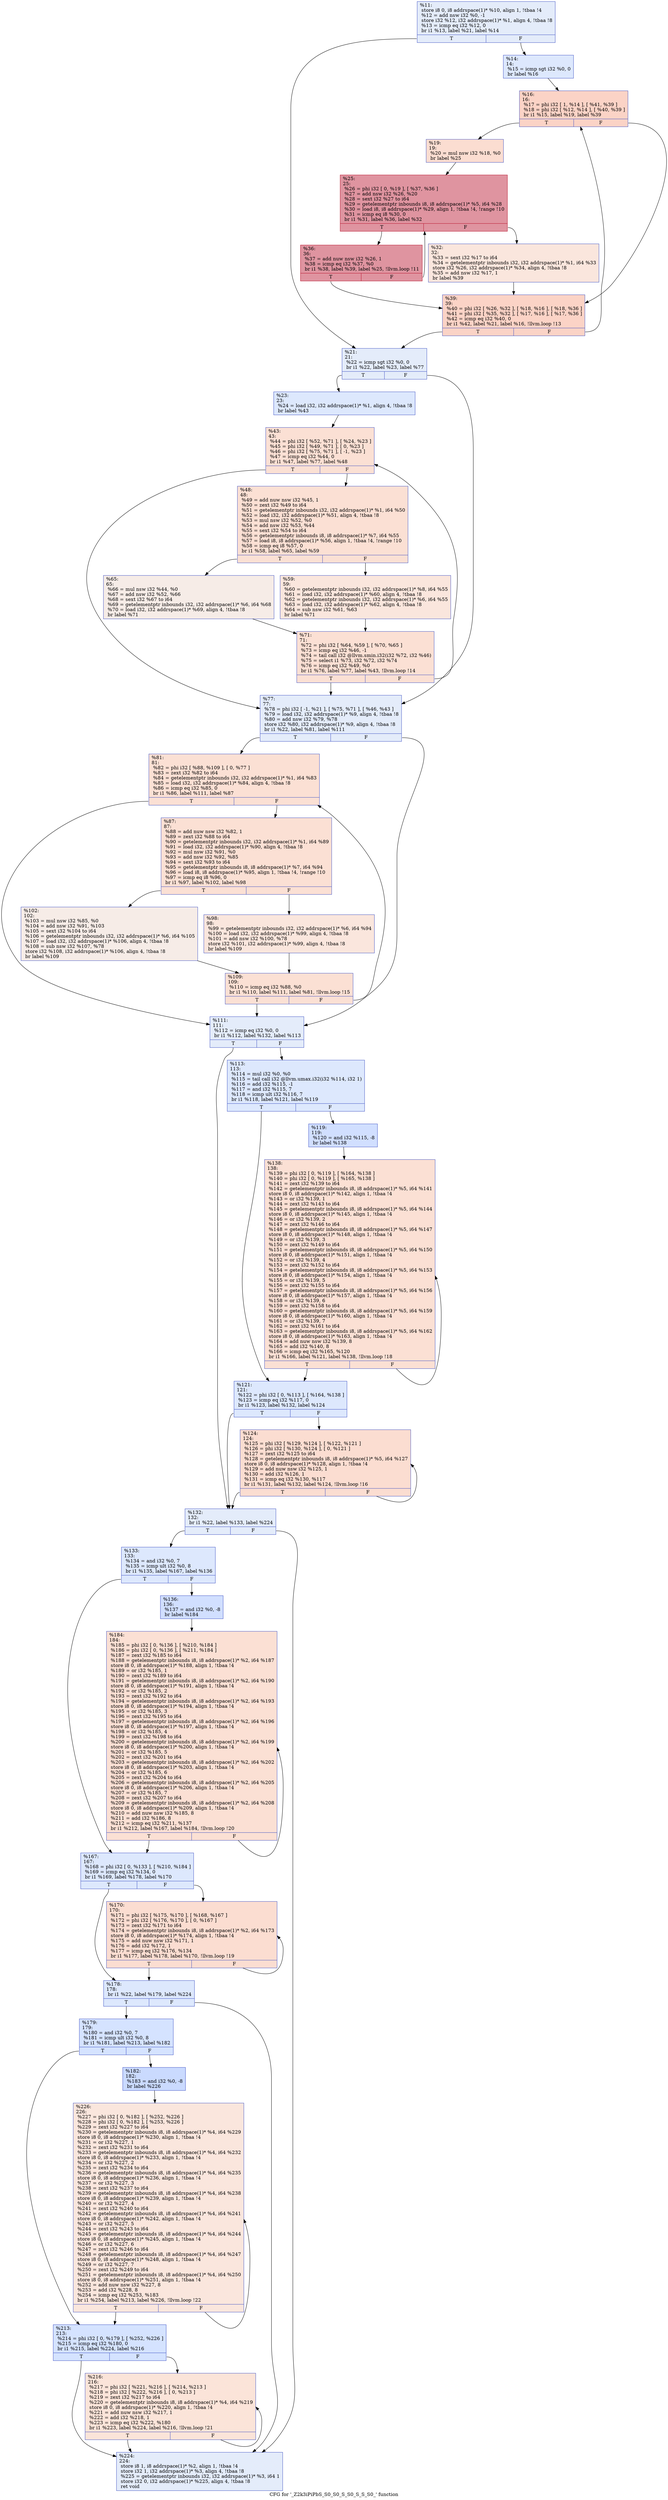 digraph "CFG for '_Z2k3iPiPbS_S0_S0_S_S0_S_S_S0_' function" {
	label="CFG for '_Z2k3iPiPbS_S0_S0_S_S0_S_S_S0_' function";

	Node0x5aa39c0 [shape=record,color="#3d50c3ff", style=filled, fillcolor="#c1d4f470",label="{%11:\l  store i8 0, i8 addrspace(1)* %10, align 1, !tbaa !4\l  %12 = add nsw i32 %0, -1\l  store i32 %12, i32 addrspace(1)* %1, align 4, !tbaa !8\l  %13 = icmp eq i32 %12, 0\l  br i1 %13, label %21, label %14\l|{<s0>T|<s1>F}}"];
	Node0x5aa39c0:s0 -> Node0x5aa5b50;
	Node0x5aa39c0:s1 -> Node0x5aa5be0;
	Node0x5aa5be0 [shape=record,color="#3d50c3ff", style=filled, fillcolor="#b2ccfb70",label="{%14:\l14:                                               \l  %15 = icmp sgt i32 %0, 0\l  br label %16\l}"];
	Node0x5aa5be0 -> Node0x5aa5db0;
	Node0x5aa5db0 [shape=record,color="#3d50c3ff", style=filled, fillcolor="#f59c7d70",label="{%16:\l16:                                               \l  %17 = phi i32 [ 1, %14 ], [ %41, %39 ]\l  %18 = phi i32 [ %12, %14 ], [ %40, %39 ]\l  br i1 %15, label %19, label %39\l|{<s0>T|<s1>F}}"];
	Node0x5aa5db0:s0 -> Node0x5aa61b0;
	Node0x5aa5db0:s1 -> Node0x5aa5f80;
	Node0x5aa61b0 [shape=record,color="#3d50c3ff", style=filled, fillcolor="#f7b39670",label="{%19:\l19:                                               \l  %20 = mul nsw i32 %18, %0\l  br label %25\l}"];
	Node0x5aa61b0 -> Node0x5aa6380;
	Node0x5aa5b50 [shape=record,color="#3d50c3ff", style=filled, fillcolor="#c1d4f470",label="{%21:\l21:                                               \l  %22 = icmp sgt i32 %0, 0\l  br i1 %22, label %23, label %77\l|{<s0>T|<s1>F}}"];
	Node0x5aa5b50:s0 -> Node0x5aa64d0;
	Node0x5aa5b50:s1 -> Node0x5aa6520;
	Node0x5aa64d0 [shape=record,color="#3d50c3ff", style=filled, fillcolor="#b2ccfb70",label="{%23:\l23:                                               \l  %24 = load i32, i32 addrspace(1)* %1, align 4, !tbaa !8\l  br label %43\l}"];
	Node0x5aa64d0 -> Node0x5aa6ce0;
	Node0x5aa6380 [shape=record,color="#b70d28ff", style=filled, fillcolor="#b70d2870",label="{%25:\l25:                                               \l  %26 = phi i32 [ 0, %19 ], [ %37, %36 ]\l  %27 = add nsw i32 %26, %20\l  %28 = sext i32 %27 to i64\l  %29 = getelementptr inbounds i8, i8 addrspace(1)* %5, i64 %28\l  %30 = load i8, i8 addrspace(1)* %29, align 1, !tbaa !4, !range !10\l  %31 = icmp eq i8 %30, 0\l  br i1 %31, label %36, label %32\l|{<s0>T|<s1>F}}"];
	Node0x5aa6380:s0 -> Node0x5aa6dd0;
	Node0x5aa6380:s1 -> Node0x5aa7970;
	Node0x5aa7970 [shape=record,color="#3d50c3ff", style=filled, fillcolor="#f3c7b170",label="{%32:\l32:                                               \l  %33 = sext i32 %17 to i64\l  %34 = getelementptr inbounds i32, i32 addrspace(1)* %1, i64 %33\l  store i32 %26, i32 addrspace(1)* %34, align 4, !tbaa !8\l  %35 = add nsw i32 %17, 1\l  br label %39\l}"];
	Node0x5aa7970 -> Node0x5aa5f80;
	Node0x5aa6dd0 [shape=record,color="#b70d28ff", style=filled, fillcolor="#b70d2870",label="{%36:\l36:                                               \l  %37 = add nuw nsw i32 %26, 1\l  %38 = icmp eq i32 %37, %0\l  br i1 %38, label %39, label %25, !llvm.loop !11\l|{<s0>T|<s1>F}}"];
	Node0x5aa6dd0:s0 -> Node0x5aa5f80;
	Node0x5aa6dd0:s1 -> Node0x5aa6380;
	Node0x5aa5f80 [shape=record,color="#3d50c3ff", style=filled, fillcolor="#f59c7d70",label="{%39:\l39:                                               \l  %40 = phi i32 [ %26, %32 ], [ %18, %16 ], [ %18, %36 ]\l  %41 = phi i32 [ %35, %32 ], [ %17, %16 ], [ %17, %36 ]\l  %42 = icmp eq i32 %40, 0\l  br i1 %42, label %21, label %16, !llvm.loop !13\l|{<s0>T|<s1>F}}"];
	Node0x5aa5f80:s0 -> Node0x5aa5b50;
	Node0x5aa5f80:s1 -> Node0x5aa5db0;
	Node0x5aa6ce0 [shape=record,color="#3d50c3ff", style=filled, fillcolor="#f7b99e70",label="{%43:\l43:                                               \l  %44 = phi i32 [ %52, %71 ], [ %24, %23 ]\l  %45 = phi i32 [ %49, %71 ], [ 0, %23 ]\l  %46 = phi i32 [ %75, %71 ], [ -1, %23 ]\l  %47 = icmp eq i32 %44, 0\l  br i1 %47, label %77, label %48\l|{<s0>T|<s1>F}}"];
	Node0x5aa6ce0:s0 -> Node0x5aa6520;
	Node0x5aa6ce0:s1 -> Node0x5aa87b0;
	Node0x5aa87b0 [shape=record,color="#3d50c3ff", style=filled, fillcolor="#f7b99e70",label="{%48:\l48:                                               \l  %49 = add nuw nsw i32 %45, 1\l  %50 = zext i32 %49 to i64\l  %51 = getelementptr inbounds i32, i32 addrspace(1)* %1, i64 %50\l  %52 = load i32, i32 addrspace(1)* %51, align 4, !tbaa !8\l  %53 = mul nsw i32 %52, %0\l  %54 = add nsw i32 %53, %44\l  %55 = sext i32 %54 to i64\l  %56 = getelementptr inbounds i8, i8 addrspace(1)* %7, i64 %55\l  %57 = load i8, i8 addrspace(1)* %56, align 1, !tbaa !4, !range !10\l  %58 = icmp eq i8 %57, 0\l  br i1 %58, label %65, label %59\l|{<s0>T|<s1>F}}"];
	Node0x5aa87b0:s0 -> Node0x5aa36f0;
	Node0x5aa87b0:s1 -> Node0x5aa9440;
	Node0x5aa9440 [shape=record,color="#3d50c3ff", style=filled, fillcolor="#f3c7b170",label="{%59:\l59:                                               \l  %60 = getelementptr inbounds i32, i32 addrspace(1)* %8, i64 %55\l  %61 = load i32, i32 addrspace(1)* %60, align 4, !tbaa !8\l  %62 = getelementptr inbounds i32, i32 addrspace(1)* %6, i64 %55\l  %63 = load i32, i32 addrspace(1)* %62, align 4, !tbaa !8\l  %64 = sub nsw i32 %61, %63\l  br label %71\l}"];
	Node0x5aa9440 -> Node0x5aa8400;
	Node0x5aa36f0 [shape=record,color="#3d50c3ff", style=filled, fillcolor="#ead5c970",label="{%65:\l65:                                               \l  %66 = mul nsw i32 %44, %0\l  %67 = add nsw i32 %52, %66\l  %68 = sext i32 %67 to i64\l  %69 = getelementptr inbounds i32, i32 addrspace(1)* %6, i64 %68\l  %70 = load i32, i32 addrspace(1)* %69, align 4, !tbaa !8\l  br label %71\l}"];
	Node0x5aa36f0 -> Node0x5aa8400;
	Node0x5aa8400 [shape=record,color="#3d50c3ff", style=filled, fillcolor="#f7b99e70",label="{%71:\l71:                                               \l  %72 = phi i32 [ %64, %59 ], [ %70, %65 ]\l  %73 = icmp eq i32 %46, -1\l  %74 = tail call i32 @llvm.smin.i32(i32 %72, i32 %46)\l  %75 = select i1 %73, i32 %72, i32 %74\l  %76 = icmp eq i32 %49, %0\l  br i1 %76, label %77, label %43, !llvm.loop !14\l|{<s0>T|<s1>F}}"];
	Node0x5aa8400:s0 -> Node0x5aa6520;
	Node0x5aa8400:s1 -> Node0x5aa6ce0;
	Node0x5aa6520 [shape=record,color="#3d50c3ff", style=filled, fillcolor="#c1d4f470",label="{%77:\l77:                                               \l  %78 = phi i32 [ -1, %21 ], [ %75, %71 ], [ %46, %43 ]\l  %79 = load i32, i32 addrspace(1)* %9, align 4, !tbaa !8\l  %80 = add nsw i32 %79, %78\l  store i32 %80, i32 addrspace(1)* %9, align 4, !tbaa !8\l  br i1 %22, label %81, label %111\l|{<s0>T|<s1>F}}"];
	Node0x5aa6520:s0 -> Node0x5aaa5a0;
	Node0x5aa6520:s1 -> Node0x5aaa5f0;
	Node0x5aaa5a0 [shape=record,color="#3d50c3ff", style=filled, fillcolor="#f7b99e70",label="{%81:\l81:                                               \l  %82 = phi i32 [ %88, %109 ], [ 0, %77 ]\l  %83 = zext i32 %82 to i64\l  %84 = getelementptr inbounds i32, i32 addrspace(1)* %1, i64 %83\l  %85 = load i32, i32 addrspace(1)* %84, align 4, !tbaa !8\l  %86 = icmp eq i32 %85, 0\l  br i1 %86, label %111, label %87\l|{<s0>T|<s1>F}}"];
	Node0x5aaa5a0:s0 -> Node0x5aaa5f0;
	Node0x5aaa5a0:s1 -> Node0x5aaaa70;
	Node0x5aaaa70 [shape=record,color="#3d50c3ff", style=filled, fillcolor="#f7b99e70",label="{%87:\l87:                                               \l  %88 = add nuw nsw i32 %82, 1\l  %89 = zext i32 %88 to i64\l  %90 = getelementptr inbounds i32, i32 addrspace(1)* %1, i64 %89\l  %91 = load i32, i32 addrspace(1)* %90, align 4, !tbaa !8\l  %92 = mul nsw i32 %91, %0\l  %93 = add nsw i32 %92, %85\l  %94 = sext i32 %93 to i64\l  %95 = getelementptr inbounds i8, i8 addrspace(1)* %7, i64 %94\l  %96 = load i8, i8 addrspace(1)* %95, align 1, !tbaa !4, !range !10\l  %97 = icmp eq i8 %96, 0\l  br i1 %97, label %102, label %98\l|{<s0>T|<s1>F}}"];
	Node0x5aaaa70:s0 -> Node0x5aab0f0;
	Node0x5aaaa70:s1 -> Node0x5aab140;
	Node0x5aab140 [shape=record,color="#3d50c3ff", style=filled, fillcolor="#f3c7b170",label="{%98:\l98:                                               \l  %99 = getelementptr inbounds i32, i32 addrspace(1)* %6, i64 %94\l  %100 = load i32, i32 addrspace(1)* %99, align 4, !tbaa !8\l  %101 = add nsw i32 %100, %78\l  store i32 %101, i32 addrspace(1)* %99, align 4, !tbaa !8\l  br label %109\l}"];
	Node0x5aab140 -> Node0x5aaa6f0;
	Node0x5aab0f0 [shape=record,color="#3d50c3ff", style=filled, fillcolor="#ead5c970",label="{%102:\l102:                                              \l  %103 = mul nsw i32 %85, %0\l  %104 = add nsw i32 %91, %103\l  %105 = sext i32 %104 to i64\l  %106 = getelementptr inbounds i32, i32 addrspace(1)* %6, i64 %105\l  %107 = load i32, i32 addrspace(1)* %106, align 4, !tbaa !8\l  %108 = sub nsw i32 %107, %78\l  store i32 %108, i32 addrspace(1)* %106, align 4, !tbaa !8\l  br label %109\l}"];
	Node0x5aab0f0 -> Node0x5aaa6f0;
	Node0x5aaa6f0 [shape=record,color="#3d50c3ff", style=filled, fillcolor="#f7b99e70",label="{%109:\l109:                                              \l  %110 = icmp eq i32 %88, %0\l  br i1 %110, label %111, label %81, !llvm.loop !15\l|{<s0>T|<s1>F}}"];
	Node0x5aaa6f0:s0 -> Node0x5aaa5f0;
	Node0x5aaa6f0:s1 -> Node0x5aaa5a0;
	Node0x5aaa5f0 [shape=record,color="#3d50c3ff", style=filled, fillcolor="#c1d4f470",label="{%111:\l111:                                              \l  %112 = icmp eq i32 %0, 0\l  br i1 %112, label %132, label %113\l|{<s0>T|<s1>F}}"];
	Node0x5aaa5f0:s0 -> Node0x5aabba0;
	Node0x5aaa5f0:s1 -> Node0x5aabbf0;
	Node0x5aabbf0 [shape=record,color="#3d50c3ff", style=filled, fillcolor="#b2ccfb70",label="{%113:\l113:                                              \l  %114 = mul i32 %0, %0\l  %115 = tail call i32 @llvm.umax.i32(i32 %114, i32 1)\l  %116 = add i32 %115, -1\l  %117 = and i32 %115, 7\l  %118 = icmp ult i32 %116, 7\l  br i1 %118, label %121, label %119\l|{<s0>T|<s1>F}}"];
	Node0x5aabbf0:s0 -> Node0x5aac150;
	Node0x5aabbf0:s1 -> Node0x5aac1e0;
	Node0x5aac1e0 [shape=record,color="#3d50c3ff", style=filled, fillcolor="#96b7ff70",label="{%119:\l119:                                              \l  %120 = and i32 %115, -8\l  br label %138\l}"];
	Node0x5aac1e0 -> Node0x5aac3b0;
	Node0x5aac150 [shape=record,color="#3d50c3ff", style=filled, fillcolor="#b2ccfb70",label="{%121:\l121:                                              \l  %122 = phi i32 [ 0, %113 ], [ %164, %138 ]\l  %123 = icmp eq i32 %117, 0\l  br i1 %123, label %132, label %124\l|{<s0>T|<s1>F}}"];
	Node0x5aac150:s0 -> Node0x5aabba0;
	Node0x5aac150:s1 -> Node0x5aac5e0;
	Node0x5aac5e0 [shape=record,color="#3d50c3ff", style=filled, fillcolor="#f7b39670",label="{%124:\l124:                                              \l  %125 = phi i32 [ %129, %124 ], [ %122, %121 ]\l  %126 = phi i32 [ %130, %124 ], [ 0, %121 ]\l  %127 = zext i32 %125 to i64\l  %128 = getelementptr inbounds i8, i8 addrspace(1)* %5, i64 %127\l  store i8 0, i8 addrspace(1)* %128, align 1, !tbaa !4\l  %129 = add nuw nsw i32 %125, 1\l  %130 = add i32 %126, 1\l  %131 = icmp eq i32 %130, %117\l  br i1 %131, label %132, label %124, !llvm.loop !16\l|{<s0>T|<s1>F}}"];
	Node0x5aac5e0:s0 -> Node0x5aabba0;
	Node0x5aac5e0:s1 -> Node0x5aac5e0;
	Node0x5aabba0 [shape=record,color="#3d50c3ff", style=filled, fillcolor="#c1d4f470",label="{%132:\l132:                                              \l  br i1 %22, label %133, label %224\l|{<s0>T|<s1>F}}"];
	Node0x5aabba0:s0 -> Node0x5aad240;
	Node0x5aabba0:s1 -> Node0x5aad290;
	Node0x5aad240 [shape=record,color="#3d50c3ff", style=filled, fillcolor="#b2ccfb70",label="{%133:\l133:                                              \l  %134 = and i32 %0, 7\l  %135 = icmp ult i32 %0, 8\l  br i1 %135, label %167, label %136\l|{<s0>T|<s1>F}}"];
	Node0x5aad240:s0 -> Node0x5aad4f0;
	Node0x5aad240:s1 -> Node0x5aad540;
	Node0x5aad540 [shape=record,color="#3d50c3ff", style=filled, fillcolor="#96b7ff70",label="{%136:\l136:                                              \l  %137 = and i32 %0, -8\l  br label %184\l}"];
	Node0x5aad540 -> Node0x5aad710;
	Node0x5aac3b0 [shape=record,color="#3d50c3ff", style=filled, fillcolor="#f7b99e70",label="{%138:\l138:                                              \l  %139 = phi i32 [ 0, %119 ], [ %164, %138 ]\l  %140 = phi i32 [ 0, %119 ], [ %165, %138 ]\l  %141 = zext i32 %139 to i64\l  %142 = getelementptr inbounds i8, i8 addrspace(1)* %5, i64 %141\l  store i8 0, i8 addrspace(1)* %142, align 1, !tbaa !4\l  %143 = or i32 %139, 1\l  %144 = zext i32 %143 to i64\l  %145 = getelementptr inbounds i8, i8 addrspace(1)* %5, i64 %144\l  store i8 0, i8 addrspace(1)* %145, align 1, !tbaa !4\l  %146 = or i32 %139, 2\l  %147 = zext i32 %146 to i64\l  %148 = getelementptr inbounds i8, i8 addrspace(1)* %5, i64 %147\l  store i8 0, i8 addrspace(1)* %148, align 1, !tbaa !4\l  %149 = or i32 %139, 3\l  %150 = zext i32 %149 to i64\l  %151 = getelementptr inbounds i8, i8 addrspace(1)* %5, i64 %150\l  store i8 0, i8 addrspace(1)* %151, align 1, !tbaa !4\l  %152 = or i32 %139, 4\l  %153 = zext i32 %152 to i64\l  %154 = getelementptr inbounds i8, i8 addrspace(1)* %5, i64 %153\l  store i8 0, i8 addrspace(1)* %154, align 1, !tbaa !4\l  %155 = or i32 %139, 5\l  %156 = zext i32 %155 to i64\l  %157 = getelementptr inbounds i8, i8 addrspace(1)* %5, i64 %156\l  store i8 0, i8 addrspace(1)* %157, align 1, !tbaa !4\l  %158 = or i32 %139, 6\l  %159 = zext i32 %158 to i64\l  %160 = getelementptr inbounds i8, i8 addrspace(1)* %5, i64 %159\l  store i8 0, i8 addrspace(1)* %160, align 1, !tbaa !4\l  %161 = or i32 %139, 7\l  %162 = zext i32 %161 to i64\l  %163 = getelementptr inbounds i8, i8 addrspace(1)* %5, i64 %162\l  store i8 0, i8 addrspace(1)* %163, align 1, !tbaa !4\l  %164 = add nuw nsw i32 %139, 8\l  %165 = add i32 %140, 8\l  %166 = icmp eq i32 %165, %120\l  br i1 %166, label %121, label %138, !llvm.loop !18\l|{<s0>T|<s1>F}}"];
	Node0x5aac3b0:s0 -> Node0x5aac150;
	Node0x5aac3b0:s1 -> Node0x5aac3b0;
	Node0x5aad4f0 [shape=record,color="#3d50c3ff", style=filled, fillcolor="#b2ccfb70",label="{%167:\l167:                                              \l  %168 = phi i32 [ 0, %133 ], [ %210, %184 ]\l  %169 = icmp eq i32 %134, 0\l  br i1 %169, label %178, label %170\l|{<s0>T|<s1>F}}"];
	Node0x5aad4f0:s0 -> Node0x5aaef70;
	Node0x5aad4f0:s1 -> Node0x5aaf000;
	Node0x5aaf000 [shape=record,color="#3d50c3ff", style=filled, fillcolor="#f7b39670",label="{%170:\l170:                                              \l  %171 = phi i32 [ %175, %170 ], [ %168, %167 ]\l  %172 = phi i32 [ %176, %170 ], [ 0, %167 ]\l  %173 = zext i32 %171 to i64\l  %174 = getelementptr inbounds i8, i8 addrspace(1)* %2, i64 %173\l  store i8 0, i8 addrspace(1)* %174, align 1, !tbaa !4\l  %175 = add nuw nsw i32 %171, 1\l  %176 = add i32 %172, 1\l  %177 = icmp eq i32 %176, %134\l  br i1 %177, label %178, label %170, !llvm.loop !19\l|{<s0>T|<s1>F}}"];
	Node0x5aaf000:s0 -> Node0x5aaef70;
	Node0x5aaf000:s1 -> Node0x5aaf000;
	Node0x5aaef70 [shape=record,color="#3d50c3ff", style=filled, fillcolor="#b2ccfb70",label="{%178:\l178:                                              \l  br i1 %22, label %179, label %224\l|{<s0>T|<s1>F}}"];
	Node0x5aaef70:s0 -> Node0x5aaf7d0;
	Node0x5aaef70:s1 -> Node0x5aad290;
	Node0x5aaf7d0 [shape=record,color="#3d50c3ff", style=filled, fillcolor="#a1c0ff70",label="{%179:\l179:                                              \l  %180 = and i32 %0, 7\l  %181 = icmp ult i32 %0, 8\l  br i1 %181, label %213, label %182\l|{<s0>T|<s1>F}}"];
	Node0x5aaf7d0:s0 -> Node0x5aaf9f0;
	Node0x5aaf7d0:s1 -> Node0x5aafa40;
	Node0x5aafa40 [shape=record,color="#3d50c3ff", style=filled, fillcolor="#88abfd70",label="{%182:\l182:                                              \l  %183 = and i32 %0, -8\l  br label %226\l}"];
	Node0x5aafa40 -> Node0x5aafc10;
	Node0x5aad710 [shape=record,color="#3d50c3ff", style=filled, fillcolor="#f7b99e70",label="{%184:\l184:                                              \l  %185 = phi i32 [ 0, %136 ], [ %210, %184 ]\l  %186 = phi i32 [ 0, %136 ], [ %211, %184 ]\l  %187 = zext i32 %185 to i64\l  %188 = getelementptr inbounds i8, i8 addrspace(1)* %2, i64 %187\l  store i8 0, i8 addrspace(1)* %188, align 1, !tbaa !4\l  %189 = or i32 %185, 1\l  %190 = zext i32 %189 to i64\l  %191 = getelementptr inbounds i8, i8 addrspace(1)* %2, i64 %190\l  store i8 0, i8 addrspace(1)* %191, align 1, !tbaa !4\l  %192 = or i32 %185, 2\l  %193 = zext i32 %192 to i64\l  %194 = getelementptr inbounds i8, i8 addrspace(1)* %2, i64 %193\l  store i8 0, i8 addrspace(1)* %194, align 1, !tbaa !4\l  %195 = or i32 %185, 3\l  %196 = zext i32 %195 to i64\l  %197 = getelementptr inbounds i8, i8 addrspace(1)* %2, i64 %196\l  store i8 0, i8 addrspace(1)* %197, align 1, !tbaa !4\l  %198 = or i32 %185, 4\l  %199 = zext i32 %198 to i64\l  %200 = getelementptr inbounds i8, i8 addrspace(1)* %2, i64 %199\l  store i8 0, i8 addrspace(1)* %200, align 1, !tbaa !4\l  %201 = or i32 %185, 5\l  %202 = zext i32 %201 to i64\l  %203 = getelementptr inbounds i8, i8 addrspace(1)* %2, i64 %202\l  store i8 0, i8 addrspace(1)* %203, align 1, !tbaa !4\l  %204 = or i32 %185, 6\l  %205 = zext i32 %204 to i64\l  %206 = getelementptr inbounds i8, i8 addrspace(1)* %2, i64 %205\l  store i8 0, i8 addrspace(1)* %206, align 1, !tbaa !4\l  %207 = or i32 %185, 7\l  %208 = zext i32 %207 to i64\l  %209 = getelementptr inbounds i8, i8 addrspace(1)* %2, i64 %208\l  store i8 0, i8 addrspace(1)* %209, align 1, !tbaa !4\l  %210 = add nuw nsw i32 %185, 8\l  %211 = add i32 %186, 8\l  %212 = icmp eq i32 %211, %137\l  br i1 %212, label %167, label %184, !llvm.loop !20\l|{<s0>T|<s1>F}}"];
	Node0x5aad710:s0 -> Node0x5aad4f0;
	Node0x5aad710:s1 -> Node0x5aad710;
	Node0x5aaf9f0 [shape=record,color="#3d50c3ff", style=filled, fillcolor="#a1c0ff70",label="{%213:\l213:                                              \l  %214 = phi i32 [ 0, %179 ], [ %252, %226 ]\l  %215 = icmp eq i32 %180, 0\l  br i1 %215, label %224, label %216\l|{<s0>T|<s1>F}}"];
	Node0x5aaf9f0:s0 -> Node0x5aad290;
	Node0x5aaf9f0:s1 -> Node0x5ab1380;
	Node0x5ab1380 [shape=record,color="#3d50c3ff", style=filled, fillcolor="#f5c1a970",label="{%216:\l216:                                              \l  %217 = phi i32 [ %221, %216 ], [ %214, %213 ]\l  %218 = phi i32 [ %222, %216 ], [ 0, %213 ]\l  %219 = zext i32 %217 to i64\l  %220 = getelementptr inbounds i8, i8 addrspace(1)* %4, i64 %219\l  store i8 0, i8 addrspace(1)* %220, align 1, !tbaa !4\l  %221 = add nuw nsw i32 %217, 1\l  %222 = add i32 %218, 1\l  %223 = icmp eq i32 %222, %180\l  br i1 %223, label %224, label %216, !llvm.loop !21\l|{<s0>T|<s1>F}}"];
	Node0x5ab1380:s0 -> Node0x5aad290;
	Node0x5ab1380:s1 -> Node0x5ab1380;
	Node0x5aad290 [shape=record,color="#3d50c3ff", style=filled, fillcolor="#c1d4f470",label="{%224:\l224:                                              \l  store i8 1, i8 addrspace(1)* %2, align 1, !tbaa !4\l  store i32 1, i32 addrspace(1)* %3, align 4, !tbaa !8\l  %225 = getelementptr inbounds i32, i32 addrspace(1)* %3, i64 1\l  store i32 0, i32 addrspace(1)* %225, align 4, !tbaa !8\l  ret void\l}"];
	Node0x5aafc10 [shape=record,color="#3d50c3ff", style=filled, fillcolor="#f3c7b170",label="{%226:\l226:                                              \l  %227 = phi i32 [ 0, %182 ], [ %252, %226 ]\l  %228 = phi i32 [ 0, %182 ], [ %253, %226 ]\l  %229 = zext i32 %227 to i64\l  %230 = getelementptr inbounds i8, i8 addrspace(1)* %4, i64 %229\l  store i8 0, i8 addrspace(1)* %230, align 1, !tbaa !4\l  %231 = or i32 %227, 1\l  %232 = zext i32 %231 to i64\l  %233 = getelementptr inbounds i8, i8 addrspace(1)* %4, i64 %232\l  store i8 0, i8 addrspace(1)* %233, align 1, !tbaa !4\l  %234 = or i32 %227, 2\l  %235 = zext i32 %234 to i64\l  %236 = getelementptr inbounds i8, i8 addrspace(1)* %4, i64 %235\l  store i8 0, i8 addrspace(1)* %236, align 1, !tbaa !4\l  %237 = or i32 %227, 3\l  %238 = zext i32 %237 to i64\l  %239 = getelementptr inbounds i8, i8 addrspace(1)* %4, i64 %238\l  store i8 0, i8 addrspace(1)* %239, align 1, !tbaa !4\l  %240 = or i32 %227, 4\l  %241 = zext i32 %240 to i64\l  %242 = getelementptr inbounds i8, i8 addrspace(1)* %4, i64 %241\l  store i8 0, i8 addrspace(1)* %242, align 1, !tbaa !4\l  %243 = or i32 %227, 5\l  %244 = zext i32 %243 to i64\l  %245 = getelementptr inbounds i8, i8 addrspace(1)* %4, i64 %244\l  store i8 0, i8 addrspace(1)* %245, align 1, !tbaa !4\l  %246 = or i32 %227, 6\l  %247 = zext i32 %246 to i64\l  %248 = getelementptr inbounds i8, i8 addrspace(1)* %4, i64 %247\l  store i8 0, i8 addrspace(1)* %248, align 1, !tbaa !4\l  %249 = or i32 %227, 7\l  %250 = zext i32 %249 to i64\l  %251 = getelementptr inbounds i8, i8 addrspace(1)* %4, i64 %250\l  store i8 0, i8 addrspace(1)* %251, align 1, !tbaa !4\l  %252 = add nuw nsw i32 %227, 8\l  %253 = add i32 %228, 8\l  %254 = icmp eq i32 %253, %183\l  br i1 %254, label %213, label %226, !llvm.loop !22\l|{<s0>T|<s1>F}}"];
	Node0x5aafc10:s0 -> Node0x5aaf9f0;
	Node0x5aafc10:s1 -> Node0x5aafc10;
}
